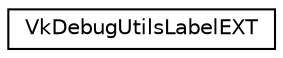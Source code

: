 digraph "Graphical Class Hierarchy"
{
 // LATEX_PDF_SIZE
  edge [fontname="Helvetica",fontsize="10",labelfontname="Helvetica",labelfontsize="10"];
  node [fontname="Helvetica",fontsize="10",shape=record];
  rankdir="LR";
  Node0 [label="VkDebugUtilsLabelEXT",height=0.2,width=0.4,color="black", fillcolor="white", style="filled",URL="$d2/d72/structVkDebugUtilsLabelEXT.html",tooltip=" "];
}
